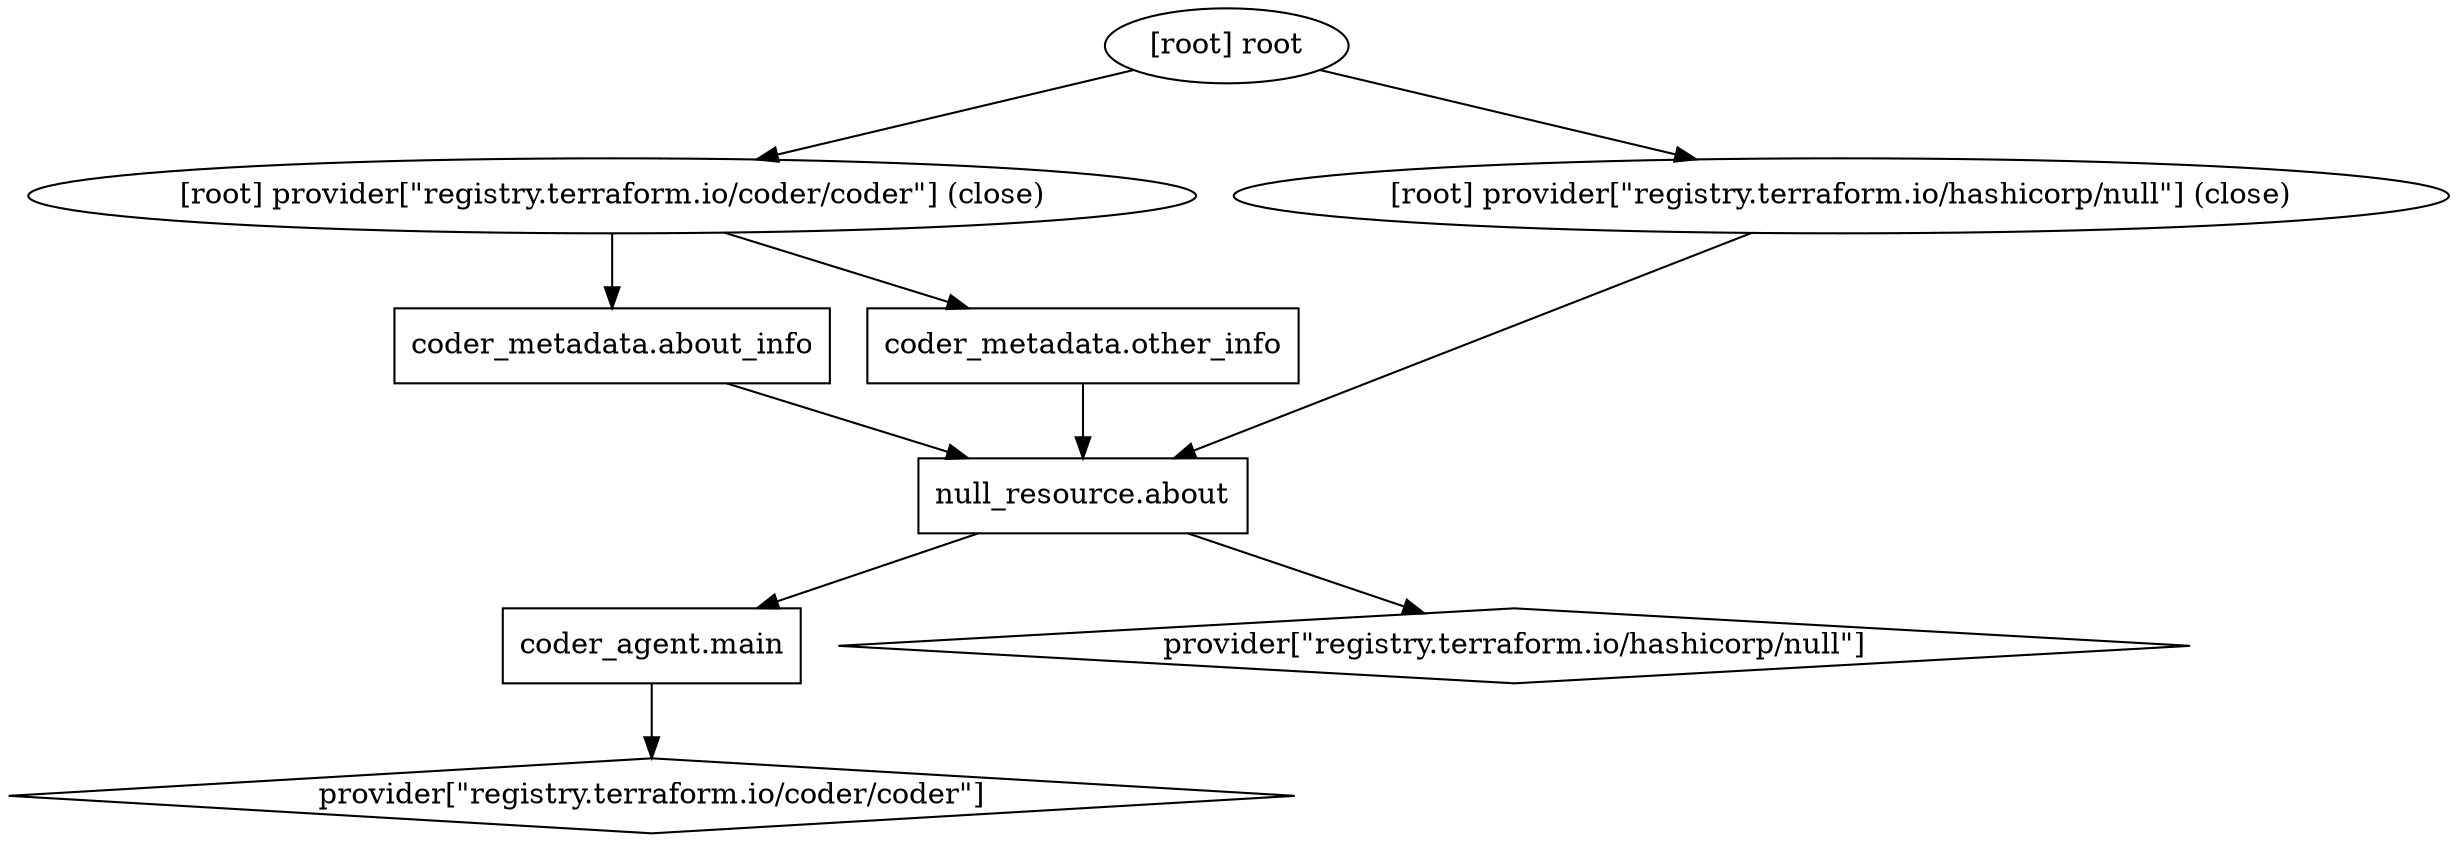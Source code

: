 digraph {
	compound = "true"
	newrank = "true"
	subgraph "root" {
		"[root] coder_agent.main (expand)" [label = "coder_agent.main", shape = "box"]
		"[root] coder_metadata.about_info (expand)" [label = "coder_metadata.about_info", shape = "box"]
		"[root] coder_metadata.other_info (expand)" [label = "coder_metadata.other_info", shape = "box"]
		"[root] null_resource.about (expand)" [label = "null_resource.about", shape = "box"]
		"[root] provider[\"registry.terraform.io/coder/coder\"]" [label = "provider[\"registry.terraform.io/coder/coder\"]", shape = "diamond"]
		"[root] provider[\"registry.terraform.io/hashicorp/null\"]" [label = "provider[\"registry.terraform.io/hashicorp/null\"]", shape = "diamond"]
		"[root] coder_agent.main (expand)" -> "[root] provider[\"registry.terraform.io/coder/coder\"]"
		"[root] coder_metadata.about_info (expand)" -> "[root] null_resource.about (expand)"
		"[root] coder_metadata.other_info (expand)" -> "[root] null_resource.about (expand)"
		"[root] null_resource.about (expand)" -> "[root] coder_agent.main (expand)"
		"[root] null_resource.about (expand)" -> "[root] provider[\"registry.terraform.io/hashicorp/null\"]"
		"[root] provider[\"registry.terraform.io/coder/coder\"] (close)" -> "[root] coder_metadata.about_info (expand)"
		"[root] provider[\"registry.terraform.io/coder/coder\"] (close)" -> "[root] coder_metadata.other_info (expand)"
		"[root] provider[\"registry.terraform.io/hashicorp/null\"] (close)" -> "[root] null_resource.about (expand)"
		"[root] root" -> "[root] provider[\"registry.terraform.io/coder/coder\"] (close)"
		"[root] root" -> "[root] provider[\"registry.terraform.io/hashicorp/null\"] (close)"
	}
}


